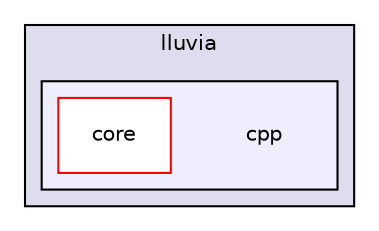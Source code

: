 digraph "/home/runner/work/lluvia/lluvia/lluvia/cpp" {
  compound=true
  node [ fontsize="10", fontname="Helvetica"];
  edge [ labelfontsize="10", labelfontname="Helvetica"];
  subgraph clusterdir_e9488c511e9a21b3f85abd9d4eb6808d {
    graph [ bgcolor="#ddddee", pencolor="black", label="lluvia" fontname="Helvetica", fontsize="10", URL="dir_e9488c511e9a21b3f85abd9d4eb6808d.html"]
  subgraph clusterdir_b548abd9aebe4efd72f75b2a4924c59f {
    graph [ bgcolor="#eeeeff", pencolor="black", label="" URL="dir_b548abd9aebe4efd72f75b2a4924c59f.html"];
    dir_b548abd9aebe4efd72f75b2a4924c59f [shape=plaintext label="cpp"];
    dir_5f5ab2ad72d038f3eec668df6e42d960 [shape=box label="core" color="red" fillcolor="white" style="filled" URL="dir_5f5ab2ad72d038f3eec668df6e42d960.html"];
  }
  }
}
